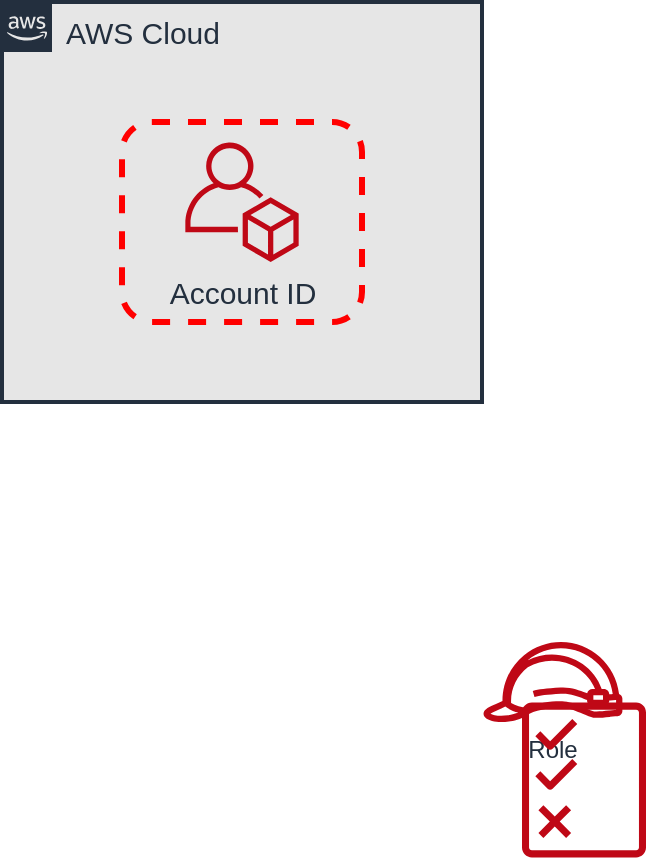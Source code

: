 <mxfile version="20.2.8" type="device"><diagram id="PlQiUlYucfxaSSxq0c5D" name="ページ2"><mxGraphModel dx="1106" dy="997" grid="1" gridSize="10" guides="1" tooltips="1" connect="1" arrows="1" fold="1" page="1" pageScale="1" pageWidth="827" pageHeight="1169" math="0" shadow="0"><root><mxCell id="8cEKFrN_qyDCrFcdROLh-0"/><mxCell id="8cEKFrN_qyDCrFcdROLh-1" parent="8cEKFrN_qyDCrFcdROLh-0"/><mxCell id="eeBcan0lXRcOx-EPG-Hn-1" value="Role" style="sketch=0;outlineConnect=0;fontColor=#232F3E;gradientColor=none;fillColor=#BF0816;strokeColor=none;dashed=0;verticalLabelPosition=bottom;verticalAlign=top;align=center;html=1;fontSize=12;fontStyle=0;aspect=fixed;pointerEvents=1;shape=mxgraph.aws4.role;" vertex="1" parent="8cEKFrN_qyDCrFcdROLh-1"><mxGeometry x="360" y="440" width="70.91" height="40" as="geometry"/></mxCell><mxCell id="eeBcan0lXRcOx-EPG-Hn-3" value="" style="sketch=0;outlineConnect=0;fontColor=#232F3E;gradientColor=none;fillColor=#BF0816;strokeColor=none;dashed=0;verticalLabelPosition=bottom;verticalAlign=top;align=center;html=1;fontSize=12;fontStyle=0;aspect=fixed;pointerEvents=1;shape=mxgraph.aws4.permissions;" vertex="1" parent="8cEKFrN_qyDCrFcdROLh-1"><mxGeometry x="380" y="470" width="62" height="78" as="geometry"/></mxCell><mxCell id="eeBcan0lXRcOx-EPG-Hn-6" value="AWS Cloud" style="points=[[0,0],[0.25,0],[0.5,0],[0.75,0],[1,0],[1,0.25],[1,0.5],[1,0.75],[1,1],[0.75,1],[0.5,1],[0.25,1],[0,1],[0,0.75],[0,0.5],[0,0.25]];outlineConnect=0;gradientColor=none;html=1;whiteSpace=wrap;fontSize=15;fontStyle=0;container=1;pointerEvents=0;collapsible=0;recursiveResize=0;shape=mxgraph.aws4.group;grIcon=mxgraph.aws4.group_aws_cloud_alt;strokeColor=#232F3E;fillColor=#E6E6E6;verticalAlign=top;align=left;spacingLeft=30;fontColor=#232F3E;dashed=0;strokeWidth=2;" vertex="1" parent="8cEKFrN_qyDCrFcdROLh-1"><mxGeometry x="120" y="120" width="240" height="200" as="geometry"/></mxCell><mxCell id="eeBcan0lXRcOx-EPG-Hn-4" value="Account ID" style="sketch=0;outlineConnect=0;fontColor=#232F3E;gradientColor=none;fillColor=#BF0816;strokeColor=none;dashed=0;verticalLabelPosition=bottom;verticalAlign=top;align=center;html=1;fontSize=15;fontStyle=0;aspect=fixed;pointerEvents=1;shape=mxgraph.aws4.organizations_account;" vertex="1" parent="eeBcan0lXRcOx-EPG-Hn-6"><mxGeometry x="91.54" y="70" width="56.92" height="60" as="geometry"/></mxCell><mxCell id="eeBcan0lXRcOx-EPG-Hn-8" value="" style="rounded=1;whiteSpace=wrap;html=1;strokeColor=#FF0000;strokeWidth=3;fontSize=15;fillColor=none;dashed=1;" vertex="1" parent="eeBcan0lXRcOx-EPG-Hn-6"><mxGeometry x="60" y="60" width="120" height="100" as="geometry"/></mxCell></root></mxGraphModel></diagram></mxfile>